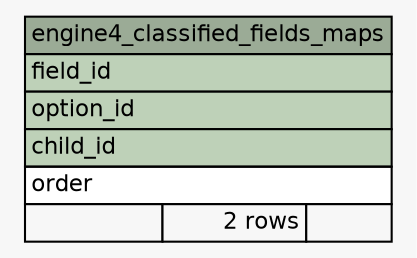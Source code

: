 // dot 2.38.0 on Windows 10 10.0
// SchemaSpy rev 590
digraph "engine4_classified_fields_maps" {
  graph [
    rankdir="RL"
    bgcolor="#f7f7f7"
    nodesep="0.18"
    ranksep="0.46"
    fontname="Helvetica"
    fontsize="11"
  ];
  node [
    fontname="Helvetica"
    fontsize="11"
    shape="plaintext"
  ];
  edge [
    arrowsize="0.8"
  ];
  "engine4_classified_fields_maps" [
    label=<
    <TABLE BORDER="0" CELLBORDER="1" CELLSPACING="0" BGCOLOR="#ffffff">
      <TR><TD COLSPAN="3" BGCOLOR="#9bab96" ALIGN="CENTER">engine4_classified_fields_maps</TD></TR>
      <TR><TD PORT="field_id" COLSPAN="3" BGCOLOR="#bed1b8" ALIGN="LEFT">field_id</TD></TR>
      <TR><TD PORT="option_id" COLSPAN="3" BGCOLOR="#bed1b8" ALIGN="LEFT">option_id</TD></TR>
      <TR><TD PORT="child_id" COLSPAN="3" BGCOLOR="#bed1b8" ALIGN="LEFT">child_id</TD></TR>
      <TR><TD PORT="order" COLSPAN="3" ALIGN="LEFT">order</TD></TR>
      <TR><TD ALIGN="LEFT" BGCOLOR="#f7f7f7">  </TD><TD ALIGN="RIGHT" BGCOLOR="#f7f7f7">2 rows</TD><TD ALIGN="RIGHT" BGCOLOR="#f7f7f7">  </TD></TR>
    </TABLE>>
    URL="tables/engine4_classified_fields_maps.html"
    tooltip="engine4_classified_fields_maps"
  ];
}
